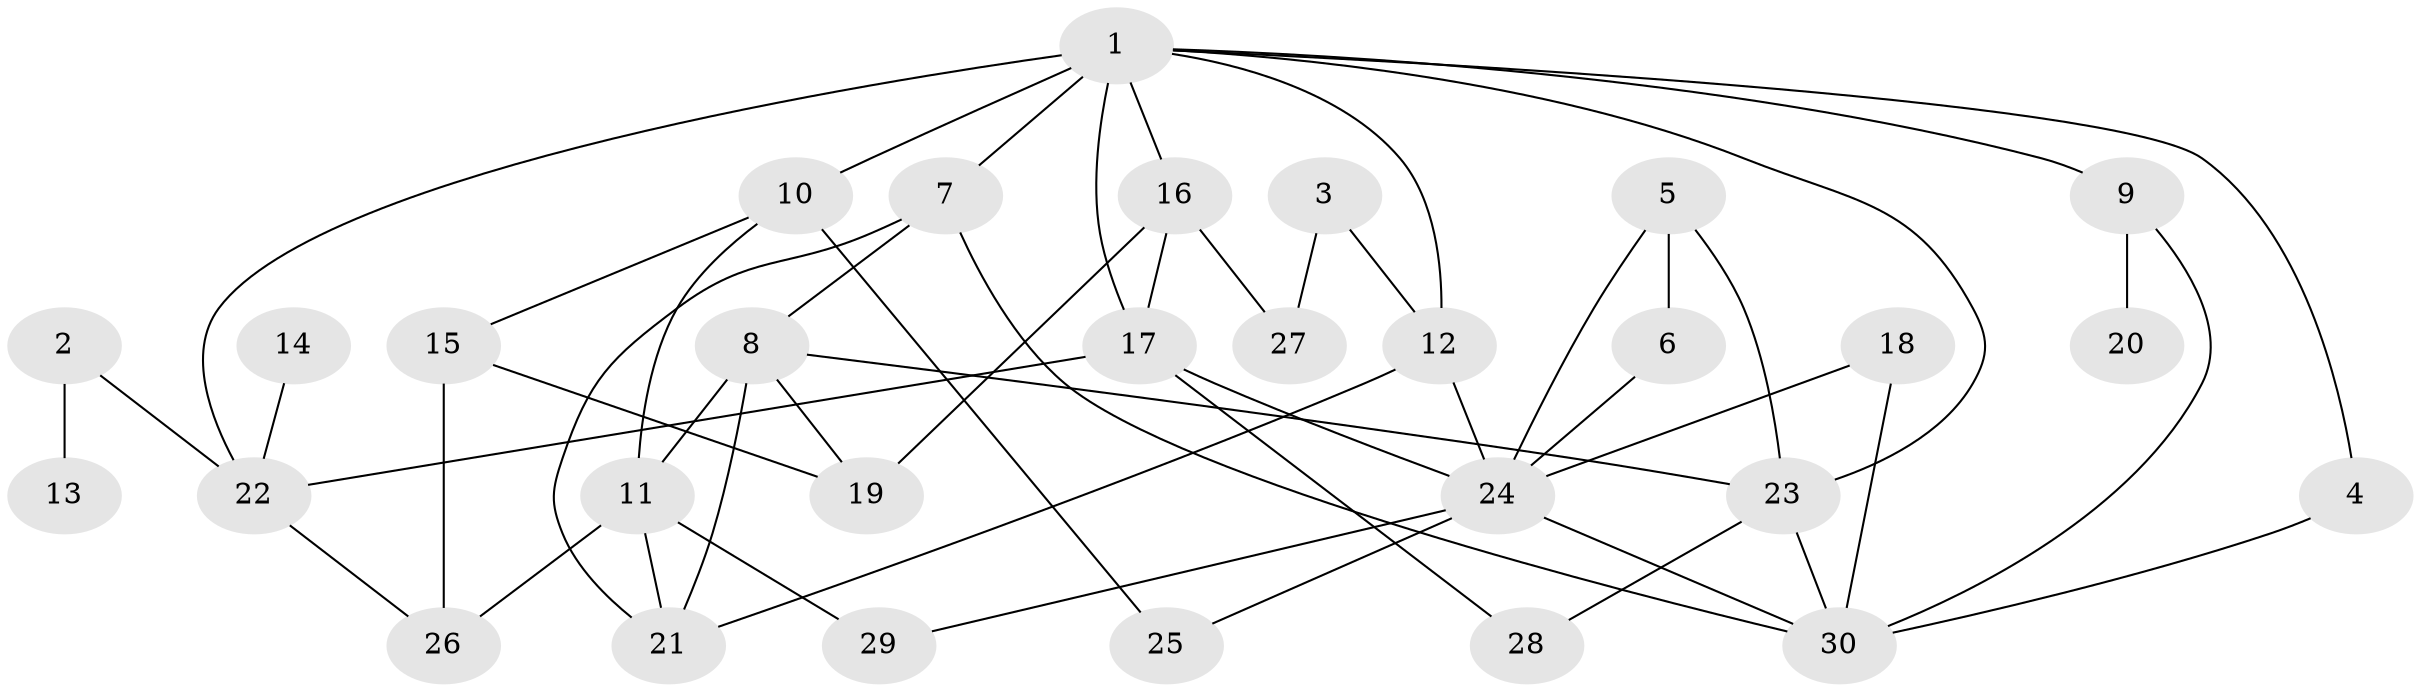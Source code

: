 // original degree distribution, {7: 0.01694915254237288, 6: 0.03389830508474576, 5: 0.11864406779661017, 3: 0.2033898305084746, 4: 0.11864406779661017, 2: 0.3389830508474576, 1: 0.1694915254237288}
// Generated by graph-tools (version 1.1) at 2025/25/03/09/25 03:25:28]
// undirected, 30 vertices, 52 edges
graph export_dot {
graph [start="1"]
  node [color=gray90,style=filled];
  1;
  2;
  3;
  4;
  5;
  6;
  7;
  8;
  9;
  10;
  11;
  12;
  13;
  14;
  15;
  16;
  17;
  18;
  19;
  20;
  21;
  22;
  23;
  24;
  25;
  26;
  27;
  28;
  29;
  30;
  1 -- 4 [weight=1.0];
  1 -- 7 [weight=1.0];
  1 -- 9 [weight=1.0];
  1 -- 10 [weight=2.0];
  1 -- 12 [weight=1.0];
  1 -- 16 [weight=1.0];
  1 -- 17 [weight=1.0];
  1 -- 22 [weight=2.0];
  1 -- 23 [weight=2.0];
  2 -- 13 [weight=1.0];
  2 -- 22 [weight=1.0];
  3 -- 12 [weight=1.0];
  3 -- 27 [weight=1.0];
  4 -- 30 [weight=1.0];
  5 -- 6 [weight=1.0];
  5 -- 23 [weight=1.0];
  5 -- 24 [weight=1.0];
  6 -- 24 [weight=1.0];
  7 -- 8 [weight=1.0];
  7 -- 21 [weight=1.0];
  7 -- 30 [weight=1.0];
  8 -- 11 [weight=1.0];
  8 -- 19 [weight=1.0];
  8 -- 21 [weight=1.0];
  8 -- 23 [weight=1.0];
  9 -- 20 [weight=1.0];
  9 -- 30 [weight=1.0];
  10 -- 11 [weight=1.0];
  10 -- 15 [weight=1.0];
  10 -- 25 [weight=1.0];
  11 -- 21 [weight=1.0];
  11 -- 26 [weight=1.0];
  11 -- 29 [weight=1.0];
  12 -- 21 [weight=1.0];
  12 -- 24 [weight=1.0];
  14 -- 22 [weight=1.0];
  15 -- 19 [weight=1.0];
  15 -- 26 [weight=1.0];
  16 -- 17 [weight=1.0];
  16 -- 19 [weight=1.0];
  16 -- 27 [weight=1.0];
  17 -- 22 [weight=1.0];
  17 -- 24 [weight=1.0];
  17 -- 28 [weight=1.0];
  18 -- 24 [weight=1.0];
  18 -- 30 [weight=1.0];
  22 -- 26 [weight=1.0];
  23 -- 28 [weight=1.0];
  23 -- 30 [weight=1.0];
  24 -- 25 [weight=1.0];
  24 -- 29 [weight=1.0];
  24 -- 30 [weight=1.0];
}
